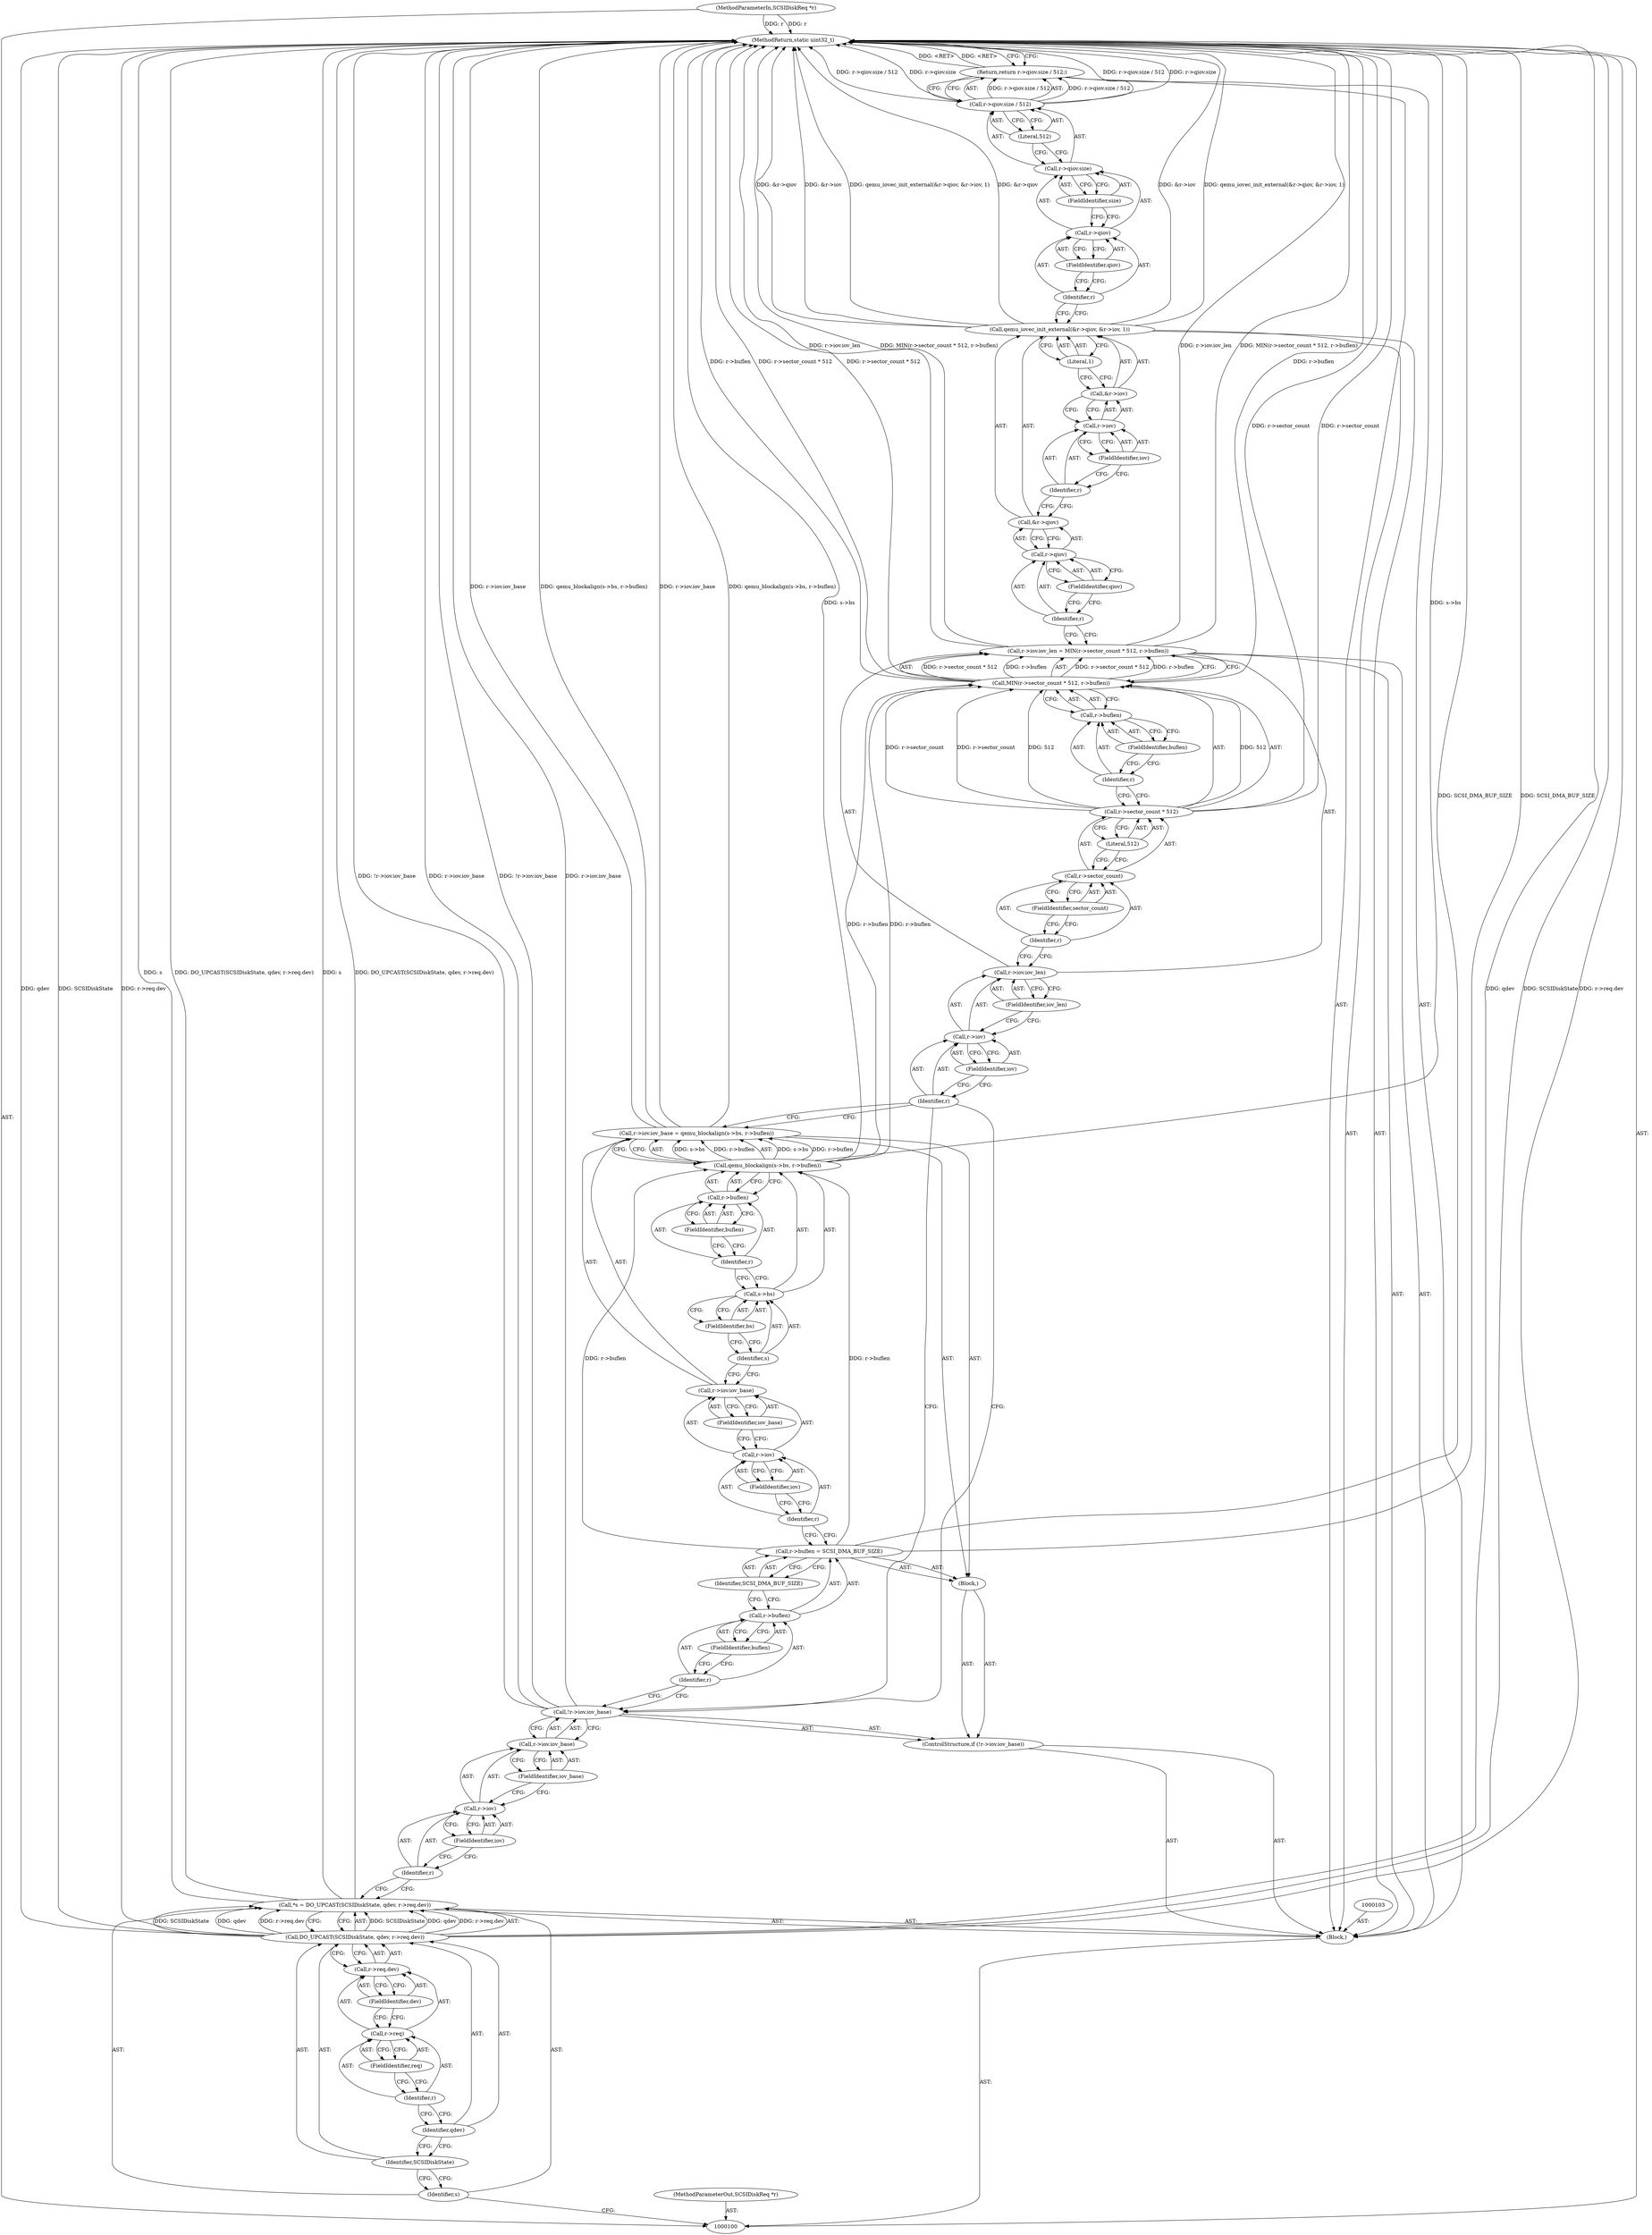 digraph "0_qemu_7285477ab11831b1cf56e45878a89170dd06d9b9_2" {
"1000173" [label="(MethodReturn,static uint32_t)"];
"1000101" [label="(MethodParameterIn,SCSIDiskReq *r)"];
"1000236" [label="(MethodParameterOut,SCSIDiskReq *r)"];
"1000156" [label="(Call,&r->qiov)"];
"1000157" [label="(Call,r->qiov)"];
"1000158" [label="(Identifier,r)"];
"1000159" [label="(FieldIdentifier,qiov)"];
"1000160" [label="(Call,&r->iov)"];
"1000161" [label="(Call,r->iov)"];
"1000162" [label="(Identifier,r)"];
"1000163" [label="(FieldIdentifier,iov)"];
"1000164" [label="(Literal,1)"];
"1000155" [label="(Call,qemu_iovec_init_external(&r->qiov, &r->iov, 1))"];
"1000166" [label="(Call,r->qiov.size / 512)"];
"1000167" [label="(Call,r->qiov.size)"];
"1000168" [label="(Call,r->qiov)"];
"1000169" [label="(Identifier,r)"];
"1000170" [label="(FieldIdentifier,qiov)"];
"1000171" [label="(FieldIdentifier,size)"];
"1000172" [label="(Literal,512)"];
"1000165" [label="(Return,return r->qiov.size / 512;)"];
"1000102" [label="(Block,)"];
"1000104" [label="(Call,*s = DO_UPCAST(SCSIDiskState, qdev, r->req.dev))"];
"1000105" [label="(Identifier,s)"];
"1000106" [label="(Call,DO_UPCAST(SCSIDiskState, qdev, r->req.dev))"];
"1000107" [label="(Identifier,SCSIDiskState)"];
"1000108" [label="(Identifier,qdev)"];
"1000109" [label="(Call,r->req.dev)"];
"1000110" [label="(Call,r->req)"];
"1000111" [label="(Identifier,r)"];
"1000112" [label="(FieldIdentifier,req)"];
"1000113" [label="(FieldIdentifier,dev)"];
"1000119" [label="(FieldIdentifier,iov)"];
"1000120" [label="(FieldIdentifier,iov_base)"];
"1000121" [label="(Block,)"];
"1000114" [label="(ControlStructure,if (!r->iov.iov_base))"];
"1000115" [label="(Call,!r->iov.iov_base)"];
"1000116" [label="(Call,r->iov.iov_base)"];
"1000117" [label="(Call,r->iov)"];
"1000118" [label="(Identifier,r)"];
"1000125" [label="(FieldIdentifier,buflen)"];
"1000126" [label="(Identifier,SCSI_DMA_BUF_SIZE)"];
"1000122" [label="(Call,r->buflen = SCSI_DMA_BUF_SIZE)"];
"1000123" [label="(Call,r->buflen)"];
"1000124" [label="(Identifier,r)"];
"1000131" [label="(FieldIdentifier,iov)"];
"1000132" [label="(FieldIdentifier,iov_base)"];
"1000133" [label="(Call,qemu_blockalign(s->bs, r->buflen))"];
"1000134" [label="(Call,s->bs)"];
"1000135" [label="(Identifier,s)"];
"1000136" [label="(FieldIdentifier,bs)"];
"1000137" [label="(Call,r->buflen)"];
"1000138" [label="(Identifier,r)"];
"1000139" [label="(FieldIdentifier,buflen)"];
"1000127" [label="(Call,r->iov.iov_base = qemu_blockalign(s->bs, r->buflen))"];
"1000128" [label="(Call,r->iov.iov_base)"];
"1000129" [label="(Call,r->iov)"];
"1000130" [label="(Identifier,r)"];
"1000145" [label="(FieldIdentifier,iov_len)"];
"1000146" [label="(Call,MIN(r->sector_count * 512, r->buflen))"];
"1000147" [label="(Call,r->sector_count * 512)"];
"1000148" [label="(Call,r->sector_count)"];
"1000149" [label="(Identifier,r)"];
"1000150" [label="(FieldIdentifier,sector_count)"];
"1000140" [label="(Call,r->iov.iov_len = MIN(r->sector_count * 512, r->buflen))"];
"1000141" [label="(Call,r->iov.iov_len)"];
"1000142" [label="(Call,r->iov)"];
"1000143" [label="(Identifier,r)"];
"1000151" [label="(Literal,512)"];
"1000152" [label="(Call,r->buflen)"];
"1000153" [label="(Identifier,r)"];
"1000154" [label="(FieldIdentifier,buflen)"];
"1000144" [label="(FieldIdentifier,iov)"];
"1000173" -> "1000100"  [label="AST: "];
"1000173" -> "1000165"  [label="CFG: "];
"1000165" -> "1000173"  [label="DDG: <RET>"];
"1000122" -> "1000173"  [label="DDG: SCSI_DMA_BUF_SIZE"];
"1000106" -> "1000173"  [label="DDG: qdev"];
"1000106" -> "1000173"  [label="DDG: SCSIDiskState"];
"1000106" -> "1000173"  [label="DDG: r->req.dev"];
"1000104" -> "1000173"  [label="DDG: s"];
"1000104" -> "1000173"  [label="DDG: DO_UPCAST(SCSIDiskState, qdev, r->req.dev)"];
"1000155" -> "1000173"  [label="DDG: &r->iov"];
"1000155" -> "1000173"  [label="DDG: qemu_iovec_init_external(&r->qiov, &r->iov, 1)"];
"1000155" -> "1000173"  [label="DDG: &r->qiov"];
"1000140" -> "1000173"  [label="DDG: r->iov.iov_len"];
"1000140" -> "1000173"  [label="DDG: MIN(r->sector_count * 512, r->buflen)"];
"1000115" -> "1000173"  [label="DDG: !r->iov.iov_base"];
"1000115" -> "1000173"  [label="DDG: r->iov.iov_base"];
"1000147" -> "1000173"  [label="DDG: r->sector_count"];
"1000127" -> "1000173"  [label="DDG: qemu_blockalign(s->bs, r->buflen)"];
"1000127" -> "1000173"  [label="DDG: r->iov.iov_base"];
"1000101" -> "1000173"  [label="DDG: r"];
"1000166" -> "1000173"  [label="DDG: r->qiov.size / 512"];
"1000166" -> "1000173"  [label="DDG: r->qiov.size"];
"1000146" -> "1000173"  [label="DDG: r->buflen"];
"1000146" -> "1000173"  [label="DDG: r->sector_count * 512"];
"1000133" -> "1000173"  [label="DDG: s->bs"];
"1000101" -> "1000100"  [label="AST: "];
"1000101" -> "1000173"  [label="DDG: r"];
"1000236" -> "1000100"  [label="AST: "];
"1000156" -> "1000155"  [label="AST: "];
"1000156" -> "1000157"  [label="CFG: "];
"1000157" -> "1000156"  [label="AST: "];
"1000162" -> "1000156"  [label="CFG: "];
"1000157" -> "1000156"  [label="AST: "];
"1000157" -> "1000159"  [label="CFG: "];
"1000158" -> "1000157"  [label="AST: "];
"1000159" -> "1000157"  [label="AST: "];
"1000156" -> "1000157"  [label="CFG: "];
"1000158" -> "1000157"  [label="AST: "];
"1000158" -> "1000140"  [label="CFG: "];
"1000159" -> "1000158"  [label="CFG: "];
"1000159" -> "1000157"  [label="AST: "];
"1000159" -> "1000158"  [label="CFG: "];
"1000157" -> "1000159"  [label="CFG: "];
"1000160" -> "1000155"  [label="AST: "];
"1000160" -> "1000161"  [label="CFG: "];
"1000161" -> "1000160"  [label="AST: "];
"1000164" -> "1000160"  [label="CFG: "];
"1000161" -> "1000160"  [label="AST: "];
"1000161" -> "1000163"  [label="CFG: "];
"1000162" -> "1000161"  [label="AST: "];
"1000163" -> "1000161"  [label="AST: "];
"1000160" -> "1000161"  [label="CFG: "];
"1000162" -> "1000161"  [label="AST: "];
"1000162" -> "1000156"  [label="CFG: "];
"1000163" -> "1000162"  [label="CFG: "];
"1000163" -> "1000161"  [label="AST: "];
"1000163" -> "1000162"  [label="CFG: "];
"1000161" -> "1000163"  [label="CFG: "];
"1000164" -> "1000155"  [label="AST: "];
"1000164" -> "1000160"  [label="CFG: "];
"1000155" -> "1000164"  [label="CFG: "];
"1000155" -> "1000102"  [label="AST: "];
"1000155" -> "1000164"  [label="CFG: "];
"1000156" -> "1000155"  [label="AST: "];
"1000160" -> "1000155"  [label="AST: "];
"1000164" -> "1000155"  [label="AST: "];
"1000169" -> "1000155"  [label="CFG: "];
"1000155" -> "1000173"  [label="DDG: &r->iov"];
"1000155" -> "1000173"  [label="DDG: qemu_iovec_init_external(&r->qiov, &r->iov, 1)"];
"1000155" -> "1000173"  [label="DDG: &r->qiov"];
"1000166" -> "1000165"  [label="AST: "];
"1000166" -> "1000172"  [label="CFG: "];
"1000167" -> "1000166"  [label="AST: "];
"1000172" -> "1000166"  [label="AST: "];
"1000165" -> "1000166"  [label="CFG: "];
"1000166" -> "1000173"  [label="DDG: r->qiov.size / 512"];
"1000166" -> "1000173"  [label="DDG: r->qiov.size"];
"1000166" -> "1000165"  [label="DDG: r->qiov.size / 512"];
"1000167" -> "1000166"  [label="AST: "];
"1000167" -> "1000171"  [label="CFG: "];
"1000168" -> "1000167"  [label="AST: "];
"1000171" -> "1000167"  [label="AST: "];
"1000172" -> "1000167"  [label="CFG: "];
"1000168" -> "1000167"  [label="AST: "];
"1000168" -> "1000170"  [label="CFG: "];
"1000169" -> "1000168"  [label="AST: "];
"1000170" -> "1000168"  [label="AST: "];
"1000171" -> "1000168"  [label="CFG: "];
"1000169" -> "1000168"  [label="AST: "];
"1000169" -> "1000155"  [label="CFG: "];
"1000170" -> "1000169"  [label="CFG: "];
"1000170" -> "1000168"  [label="AST: "];
"1000170" -> "1000169"  [label="CFG: "];
"1000168" -> "1000170"  [label="CFG: "];
"1000171" -> "1000167"  [label="AST: "];
"1000171" -> "1000168"  [label="CFG: "];
"1000167" -> "1000171"  [label="CFG: "];
"1000172" -> "1000166"  [label="AST: "];
"1000172" -> "1000167"  [label="CFG: "];
"1000166" -> "1000172"  [label="CFG: "];
"1000165" -> "1000102"  [label="AST: "];
"1000165" -> "1000166"  [label="CFG: "];
"1000166" -> "1000165"  [label="AST: "];
"1000173" -> "1000165"  [label="CFG: "];
"1000165" -> "1000173"  [label="DDG: <RET>"];
"1000166" -> "1000165"  [label="DDG: r->qiov.size / 512"];
"1000102" -> "1000100"  [label="AST: "];
"1000103" -> "1000102"  [label="AST: "];
"1000104" -> "1000102"  [label="AST: "];
"1000114" -> "1000102"  [label="AST: "];
"1000140" -> "1000102"  [label="AST: "];
"1000155" -> "1000102"  [label="AST: "];
"1000165" -> "1000102"  [label="AST: "];
"1000104" -> "1000102"  [label="AST: "];
"1000104" -> "1000106"  [label="CFG: "];
"1000105" -> "1000104"  [label="AST: "];
"1000106" -> "1000104"  [label="AST: "];
"1000118" -> "1000104"  [label="CFG: "];
"1000104" -> "1000173"  [label="DDG: s"];
"1000104" -> "1000173"  [label="DDG: DO_UPCAST(SCSIDiskState, qdev, r->req.dev)"];
"1000106" -> "1000104"  [label="DDG: SCSIDiskState"];
"1000106" -> "1000104"  [label="DDG: qdev"];
"1000106" -> "1000104"  [label="DDG: r->req.dev"];
"1000105" -> "1000104"  [label="AST: "];
"1000105" -> "1000100"  [label="CFG: "];
"1000107" -> "1000105"  [label="CFG: "];
"1000106" -> "1000104"  [label="AST: "];
"1000106" -> "1000109"  [label="CFG: "];
"1000107" -> "1000106"  [label="AST: "];
"1000108" -> "1000106"  [label="AST: "];
"1000109" -> "1000106"  [label="AST: "];
"1000104" -> "1000106"  [label="CFG: "];
"1000106" -> "1000173"  [label="DDG: qdev"];
"1000106" -> "1000173"  [label="DDG: SCSIDiskState"];
"1000106" -> "1000173"  [label="DDG: r->req.dev"];
"1000106" -> "1000104"  [label="DDG: SCSIDiskState"];
"1000106" -> "1000104"  [label="DDG: qdev"];
"1000106" -> "1000104"  [label="DDG: r->req.dev"];
"1000107" -> "1000106"  [label="AST: "];
"1000107" -> "1000105"  [label="CFG: "];
"1000108" -> "1000107"  [label="CFG: "];
"1000108" -> "1000106"  [label="AST: "];
"1000108" -> "1000107"  [label="CFG: "];
"1000111" -> "1000108"  [label="CFG: "];
"1000109" -> "1000106"  [label="AST: "];
"1000109" -> "1000113"  [label="CFG: "];
"1000110" -> "1000109"  [label="AST: "];
"1000113" -> "1000109"  [label="AST: "];
"1000106" -> "1000109"  [label="CFG: "];
"1000110" -> "1000109"  [label="AST: "];
"1000110" -> "1000112"  [label="CFG: "];
"1000111" -> "1000110"  [label="AST: "];
"1000112" -> "1000110"  [label="AST: "];
"1000113" -> "1000110"  [label="CFG: "];
"1000111" -> "1000110"  [label="AST: "];
"1000111" -> "1000108"  [label="CFG: "];
"1000112" -> "1000111"  [label="CFG: "];
"1000112" -> "1000110"  [label="AST: "];
"1000112" -> "1000111"  [label="CFG: "];
"1000110" -> "1000112"  [label="CFG: "];
"1000113" -> "1000109"  [label="AST: "];
"1000113" -> "1000110"  [label="CFG: "];
"1000109" -> "1000113"  [label="CFG: "];
"1000119" -> "1000117"  [label="AST: "];
"1000119" -> "1000118"  [label="CFG: "];
"1000117" -> "1000119"  [label="CFG: "];
"1000120" -> "1000116"  [label="AST: "];
"1000120" -> "1000117"  [label="CFG: "];
"1000116" -> "1000120"  [label="CFG: "];
"1000121" -> "1000114"  [label="AST: "];
"1000122" -> "1000121"  [label="AST: "];
"1000127" -> "1000121"  [label="AST: "];
"1000114" -> "1000102"  [label="AST: "];
"1000115" -> "1000114"  [label="AST: "];
"1000121" -> "1000114"  [label="AST: "];
"1000115" -> "1000114"  [label="AST: "];
"1000115" -> "1000116"  [label="CFG: "];
"1000116" -> "1000115"  [label="AST: "];
"1000124" -> "1000115"  [label="CFG: "];
"1000143" -> "1000115"  [label="CFG: "];
"1000115" -> "1000173"  [label="DDG: !r->iov.iov_base"];
"1000115" -> "1000173"  [label="DDG: r->iov.iov_base"];
"1000116" -> "1000115"  [label="AST: "];
"1000116" -> "1000120"  [label="CFG: "];
"1000117" -> "1000116"  [label="AST: "];
"1000120" -> "1000116"  [label="AST: "];
"1000115" -> "1000116"  [label="CFG: "];
"1000117" -> "1000116"  [label="AST: "];
"1000117" -> "1000119"  [label="CFG: "];
"1000118" -> "1000117"  [label="AST: "];
"1000119" -> "1000117"  [label="AST: "];
"1000120" -> "1000117"  [label="CFG: "];
"1000118" -> "1000117"  [label="AST: "];
"1000118" -> "1000104"  [label="CFG: "];
"1000119" -> "1000118"  [label="CFG: "];
"1000125" -> "1000123"  [label="AST: "];
"1000125" -> "1000124"  [label="CFG: "];
"1000123" -> "1000125"  [label="CFG: "];
"1000126" -> "1000122"  [label="AST: "];
"1000126" -> "1000123"  [label="CFG: "];
"1000122" -> "1000126"  [label="CFG: "];
"1000122" -> "1000121"  [label="AST: "];
"1000122" -> "1000126"  [label="CFG: "];
"1000123" -> "1000122"  [label="AST: "];
"1000126" -> "1000122"  [label="AST: "];
"1000130" -> "1000122"  [label="CFG: "];
"1000122" -> "1000173"  [label="DDG: SCSI_DMA_BUF_SIZE"];
"1000122" -> "1000133"  [label="DDG: r->buflen"];
"1000123" -> "1000122"  [label="AST: "];
"1000123" -> "1000125"  [label="CFG: "];
"1000124" -> "1000123"  [label="AST: "];
"1000125" -> "1000123"  [label="AST: "];
"1000126" -> "1000123"  [label="CFG: "];
"1000124" -> "1000123"  [label="AST: "];
"1000124" -> "1000115"  [label="CFG: "];
"1000125" -> "1000124"  [label="CFG: "];
"1000131" -> "1000129"  [label="AST: "];
"1000131" -> "1000130"  [label="CFG: "];
"1000129" -> "1000131"  [label="CFG: "];
"1000132" -> "1000128"  [label="AST: "];
"1000132" -> "1000129"  [label="CFG: "];
"1000128" -> "1000132"  [label="CFG: "];
"1000133" -> "1000127"  [label="AST: "];
"1000133" -> "1000137"  [label="CFG: "];
"1000134" -> "1000133"  [label="AST: "];
"1000137" -> "1000133"  [label="AST: "];
"1000127" -> "1000133"  [label="CFG: "];
"1000133" -> "1000173"  [label="DDG: s->bs"];
"1000133" -> "1000127"  [label="DDG: s->bs"];
"1000133" -> "1000127"  [label="DDG: r->buflen"];
"1000122" -> "1000133"  [label="DDG: r->buflen"];
"1000133" -> "1000146"  [label="DDG: r->buflen"];
"1000134" -> "1000133"  [label="AST: "];
"1000134" -> "1000136"  [label="CFG: "];
"1000135" -> "1000134"  [label="AST: "];
"1000136" -> "1000134"  [label="AST: "];
"1000138" -> "1000134"  [label="CFG: "];
"1000135" -> "1000134"  [label="AST: "];
"1000135" -> "1000128"  [label="CFG: "];
"1000136" -> "1000135"  [label="CFG: "];
"1000136" -> "1000134"  [label="AST: "];
"1000136" -> "1000135"  [label="CFG: "];
"1000134" -> "1000136"  [label="CFG: "];
"1000137" -> "1000133"  [label="AST: "];
"1000137" -> "1000139"  [label="CFG: "];
"1000138" -> "1000137"  [label="AST: "];
"1000139" -> "1000137"  [label="AST: "];
"1000133" -> "1000137"  [label="CFG: "];
"1000138" -> "1000137"  [label="AST: "];
"1000138" -> "1000134"  [label="CFG: "];
"1000139" -> "1000138"  [label="CFG: "];
"1000139" -> "1000137"  [label="AST: "];
"1000139" -> "1000138"  [label="CFG: "];
"1000137" -> "1000139"  [label="CFG: "];
"1000127" -> "1000121"  [label="AST: "];
"1000127" -> "1000133"  [label="CFG: "];
"1000128" -> "1000127"  [label="AST: "];
"1000133" -> "1000127"  [label="AST: "];
"1000143" -> "1000127"  [label="CFG: "];
"1000127" -> "1000173"  [label="DDG: qemu_blockalign(s->bs, r->buflen)"];
"1000127" -> "1000173"  [label="DDG: r->iov.iov_base"];
"1000133" -> "1000127"  [label="DDG: s->bs"];
"1000133" -> "1000127"  [label="DDG: r->buflen"];
"1000128" -> "1000127"  [label="AST: "];
"1000128" -> "1000132"  [label="CFG: "];
"1000129" -> "1000128"  [label="AST: "];
"1000132" -> "1000128"  [label="AST: "];
"1000135" -> "1000128"  [label="CFG: "];
"1000129" -> "1000128"  [label="AST: "];
"1000129" -> "1000131"  [label="CFG: "];
"1000130" -> "1000129"  [label="AST: "];
"1000131" -> "1000129"  [label="AST: "];
"1000132" -> "1000129"  [label="CFG: "];
"1000130" -> "1000129"  [label="AST: "];
"1000130" -> "1000122"  [label="CFG: "];
"1000131" -> "1000130"  [label="CFG: "];
"1000145" -> "1000141"  [label="AST: "];
"1000145" -> "1000142"  [label="CFG: "];
"1000141" -> "1000145"  [label="CFG: "];
"1000146" -> "1000140"  [label="AST: "];
"1000146" -> "1000152"  [label="CFG: "];
"1000147" -> "1000146"  [label="AST: "];
"1000152" -> "1000146"  [label="AST: "];
"1000140" -> "1000146"  [label="CFG: "];
"1000146" -> "1000173"  [label="DDG: r->buflen"];
"1000146" -> "1000173"  [label="DDG: r->sector_count * 512"];
"1000146" -> "1000140"  [label="DDG: r->sector_count * 512"];
"1000146" -> "1000140"  [label="DDG: r->buflen"];
"1000147" -> "1000146"  [label="DDG: r->sector_count"];
"1000147" -> "1000146"  [label="DDG: 512"];
"1000133" -> "1000146"  [label="DDG: r->buflen"];
"1000147" -> "1000146"  [label="AST: "];
"1000147" -> "1000151"  [label="CFG: "];
"1000148" -> "1000147"  [label="AST: "];
"1000151" -> "1000147"  [label="AST: "];
"1000153" -> "1000147"  [label="CFG: "];
"1000147" -> "1000173"  [label="DDG: r->sector_count"];
"1000147" -> "1000146"  [label="DDG: r->sector_count"];
"1000147" -> "1000146"  [label="DDG: 512"];
"1000148" -> "1000147"  [label="AST: "];
"1000148" -> "1000150"  [label="CFG: "];
"1000149" -> "1000148"  [label="AST: "];
"1000150" -> "1000148"  [label="AST: "];
"1000151" -> "1000148"  [label="CFG: "];
"1000149" -> "1000148"  [label="AST: "];
"1000149" -> "1000141"  [label="CFG: "];
"1000150" -> "1000149"  [label="CFG: "];
"1000150" -> "1000148"  [label="AST: "];
"1000150" -> "1000149"  [label="CFG: "];
"1000148" -> "1000150"  [label="CFG: "];
"1000140" -> "1000102"  [label="AST: "];
"1000140" -> "1000146"  [label="CFG: "];
"1000141" -> "1000140"  [label="AST: "];
"1000146" -> "1000140"  [label="AST: "];
"1000158" -> "1000140"  [label="CFG: "];
"1000140" -> "1000173"  [label="DDG: r->iov.iov_len"];
"1000140" -> "1000173"  [label="DDG: MIN(r->sector_count * 512, r->buflen)"];
"1000146" -> "1000140"  [label="DDG: r->sector_count * 512"];
"1000146" -> "1000140"  [label="DDG: r->buflen"];
"1000141" -> "1000140"  [label="AST: "];
"1000141" -> "1000145"  [label="CFG: "];
"1000142" -> "1000141"  [label="AST: "];
"1000145" -> "1000141"  [label="AST: "];
"1000149" -> "1000141"  [label="CFG: "];
"1000142" -> "1000141"  [label="AST: "];
"1000142" -> "1000144"  [label="CFG: "];
"1000143" -> "1000142"  [label="AST: "];
"1000144" -> "1000142"  [label="AST: "];
"1000145" -> "1000142"  [label="CFG: "];
"1000143" -> "1000142"  [label="AST: "];
"1000143" -> "1000127"  [label="CFG: "];
"1000143" -> "1000115"  [label="CFG: "];
"1000144" -> "1000143"  [label="CFG: "];
"1000151" -> "1000147"  [label="AST: "];
"1000151" -> "1000148"  [label="CFG: "];
"1000147" -> "1000151"  [label="CFG: "];
"1000152" -> "1000146"  [label="AST: "];
"1000152" -> "1000154"  [label="CFG: "];
"1000153" -> "1000152"  [label="AST: "];
"1000154" -> "1000152"  [label="AST: "];
"1000146" -> "1000152"  [label="CFG: "];
"1000153" -> "1000152"  [label="AST: "];
"1000153" -> "1000147"  [label="CFG: "];
"1000154" -> "1000153"  [label="CFG: "];
"1000154" -> "1000152"  [label="AST: "];
"1000154" -> "1000153"  [label="CFG: "];
"1000152" -> "1000154"  [label="CFG: "];
"1000144" -> "1000142"  [label="AST: "];
"1000144" -> "1000143"  [label="CFG: "];
"1000142" -> "1000144"  [label="CFG: "];
}
